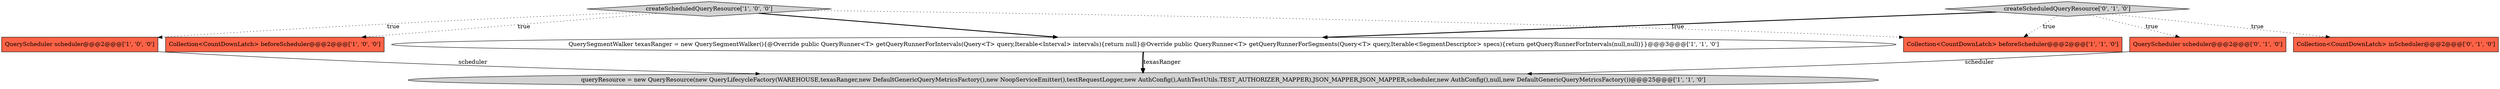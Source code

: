 digraph {
5 [style = filled, label = "Collection<CountDownLatch> beforeScheduler@@@2@@@['1', '1', '0']", fillcolor = tomato, shape = box image = "AAA0AAABBB1BBB"];
8 [style = filled, label = "Collection<CountDownLatch> inScheduler@@@2@@@['0', '1', '0']", fillcolor = tomato, shape = box image = "AAA0AAABBB2BBB"];
4 [style = filled, label = "createScheduledQueryResource['1', '0', '0']", fillcolor = lightgray, shape = diamond image = "AAA0AAABBB1BBB"];
0 [style = filled, label = "QuerySegmentWalker texasRanger = new QuerySegmentWalker(){@Override public QueryRunner<T> getQueryRunnerForIntervals(Query<T> query,Iterable<Interval> intervals){return null}@Override public QueryRunner<T> getQueryRunnerForSegments(Query<T> query,Iterable<SegmentDescriptor> specs){return getQueryRunnerForIntervals(null,null)}}@@@3@@@['1', '1', '0']", fillcolor = white, shape = ellipse image = "AAA0AAABBB1BBB"];
3 [style = filled, label = "QueryScheduler scheduler@@@2@@@['1', '0', '0']", fillcolor = tomato, shape = box image = "AAA0AAABBB1BBB"];
7 [style = filled, label = "QueryScheduler scheduler@@@2@@@['0', '1', '0']", fillcolor = tomato, shape = box image = "AAA0AAABBB2BBB"];
1 [style = filled, label = "Collection<CountDownLatch> beforeScheduler@@@2@@@['1', '0', '0']", fillcolor = tomato, shape = box image = "AAA0AAABBB1BBB"];
2 [style = filled, label = "queryResource = new QueryResource(new QueryLifecycleFactory(WAREHOUSE,texasRanger,new DefaultGenericQueryMetricsFactory(),new NoopServiceEmitter(),testRequestLogger,new AuthConfig(),AuthTestUtils.TEST_AUTHORIZER_MAPPER),JSON_MAPPER,JSON_MAPPER,scheduler,new AuthConfig(),null,new DefaultGenericQueryMetricsFactory())@@@25@@@['1', '1', '0']", fillcolor = lightgray, shape = ellipse image = "AAA0AAABBB1BBB"];
6 [style = filled, label = "createScheduledQueryResource['0', '1', '0']", fillcolor = lightgray, shape = diamond image = "AAA0AAABBB2BBB"];
4->5 [style = dotted, label="true"];
6->0 [style = bold, label=""];
6->5 [style = dotted, label="true"];
6->8 [style = dotted, label="true"];
7->2 [style = solid, label="scheduler"];
3->2 [style = solid, label="scheduler"];
0->2 [style = bold, label=""];
4->1 [style = dotted, label="true"];
0->2 [style = solid, label="texasRanger"];
4->3 [style = dotted, label="true"];
6->7 [style = dotted, label="true"];
4->0 [style = bold, label=""];
}
